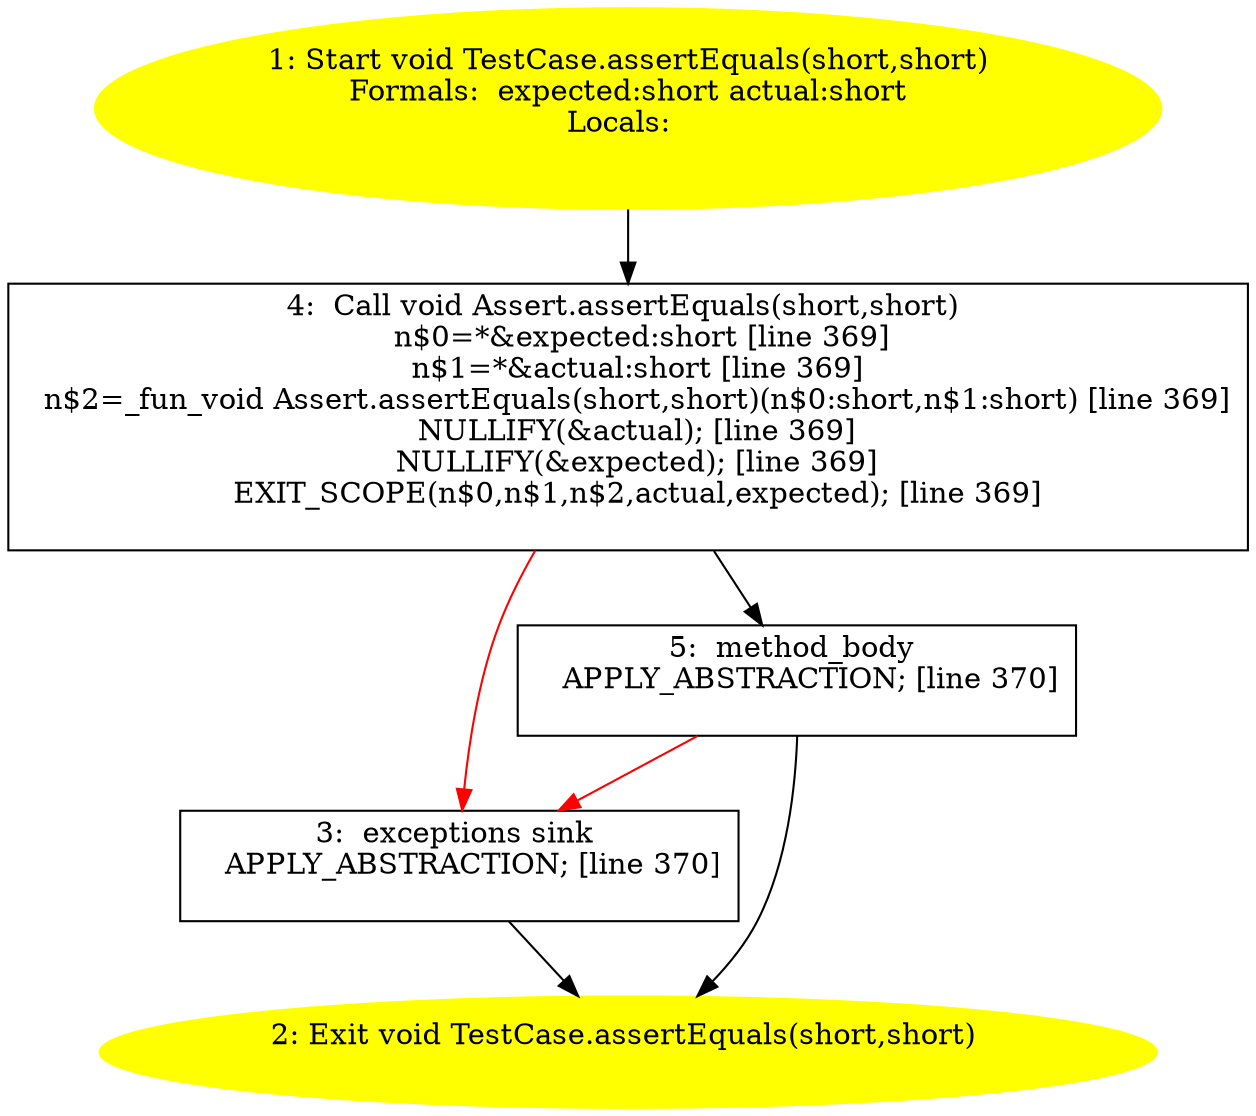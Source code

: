 /* @generated */
digraph cfg {
"junit.framework.TestCase.assertEquals(short,short):void.165554e916243bae1f69c65edf14be66_1" [label="1: Start void TestCase.assertEquals(short,short)\nFormals:  expected:short actual:short\nLocals:  \n  " color=yellow style=filled]
	

	 "junit.framework.TestCase.assertEquals(short,short):void.165554e916243bae1f69c65edf14be66_1" -> "junit.framework.TestCase.assertEquals(short,short):void.165554e916243bae1f69c65edf14be66_4" ;
"junit.framework.TestCase.assertEquals(short,short):void.165554e916243bae1f69c65edf14be66_2" [label="2: Exit void TestCase.assertEquals(short,short) \n  " color=yellow style=filled]
	

"junit.framework.TestCase.assertEquals(short,short):void.165554e916243bae1f69c65edf14be66_3" [label="3:  exceptions sink \n   APPLY_ABSTRACTION; [line 370]\n " shape="box"]
	

	 "junit.framework.TestCase.assertEquals(short,short):void.165554e916243bae1f69c65edf14be66_3" -> "junit.framework.TestCase.assertEquals(short,short):void.165554e916243bae1f69c65edf14be66_2" ;
"junit.framework.TestCase.assertEquals(short,short):void.165554e916243bae1f69c65edf14be66_4" [label="4:  Call void Assert.assertEquals(short,short) \n   n$0=*&expected:short [line 369]\n  n$1=*&actual:short [line 369]\n  n$2=_fun_void Assert.assertEquals(short,short)(n$0:short,n$1:short) [line 369]\n  NULLIFY(&actual); [line 369]\n  NULLIFY(&expected); [line 369]\n  EXIT_SCOPE(n$0,n$1,n$2,actual,expected); [line 369]\n " shape="box"]
	

	 "junit.framework.TestCase.assertEquals(short,short):void.165554e916243bae1f69c65edf14be66_4" -> "junit.framework.TestCase.assertEquals(short,short):void.165554e916243bae1f69c65edf14be66_5" ;
	 "junit.framework.TestCase.assertEquals(short,short):void.165554e916243bae1f69c65edf14be66_4" -> "junit.framework.TestCase.assertEquals(short,short):void.165554e916243bae1f69c65edf14be66_3" [color="red" ];
"junit.framework.TestCase.assertEquals(short,short):void.165554e916243bae1f69c65edf14be66_5" [label="5:  method_body \n   APPLY_ABSTRACTION; [line 370]\n " shape="box"]
	

	 "junit.framework.TestCase.assertEquals(short,short):void.165554e916243bae1f69c65edf14be66_5" -> "junit.framework.TestCase.assertEquals(short,short):void.165554e916243bae1f69c65edf14be66_2" ;
	 "junit.framework.TestCase.assertEquals(short,short):void.165554e916243bae1f69c65edf14be66_5" -> "junit.framework.TestCase.assertEquals(short,short):void.165554e916243bae1f69c65edf14be66_3" [color="red" ];
}
